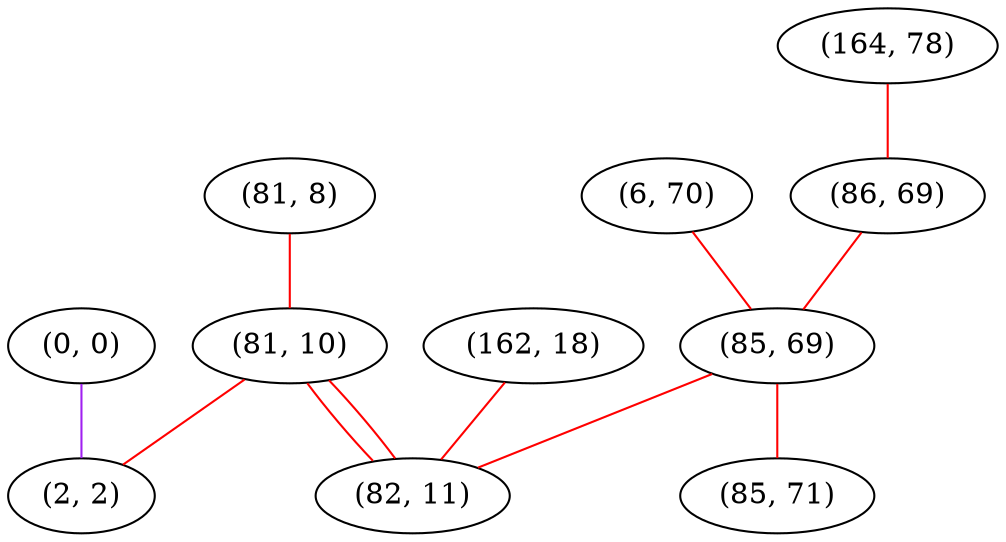 graph "" {
"(81, 8)";
"(0, 0)";
"(162, 18)";
"(81, 10)";
"(6, 70)";
"(164, 78)";
"(86, 69)";
"(85, 69)";
"(2, 2)";
"(85, 71)";
"(82, 11)";
"(81, 8)" -- "(81, 10)"  [color=red, key=0, weight=1];
"(0, 0)" -- "(2, 2)"  [color=purple, key=0, weight=4];
"(162, 18)" -- "(82, 11)"  [color=red, key=0, weight=1];
"(81, 10)" -- "(82, 11)"  [color=red, key=0, weight=1];
"(81, 10)" -- "(82, 11)"  [color=red, key=1, weight=1];
"(81, 10)" -- "(2, 2)"  [color=red, key=0, weight=1];
"(6, 70)" -- "(85, 69)"  [color=red, key=0, weight=1];
"(164, 78)" -- "(86, 69)"  [color=red, key=0, weight=1];
"(86, 69)" -- "(85, 69)"  [color=red, key=0, weight=1];
"(85, 69)" -- "(85, 71)"  [color=red, key=0, weight=1];
"(85, 69)" -- "(82, 11)"  [color=red, key=0, weight=1];
}
